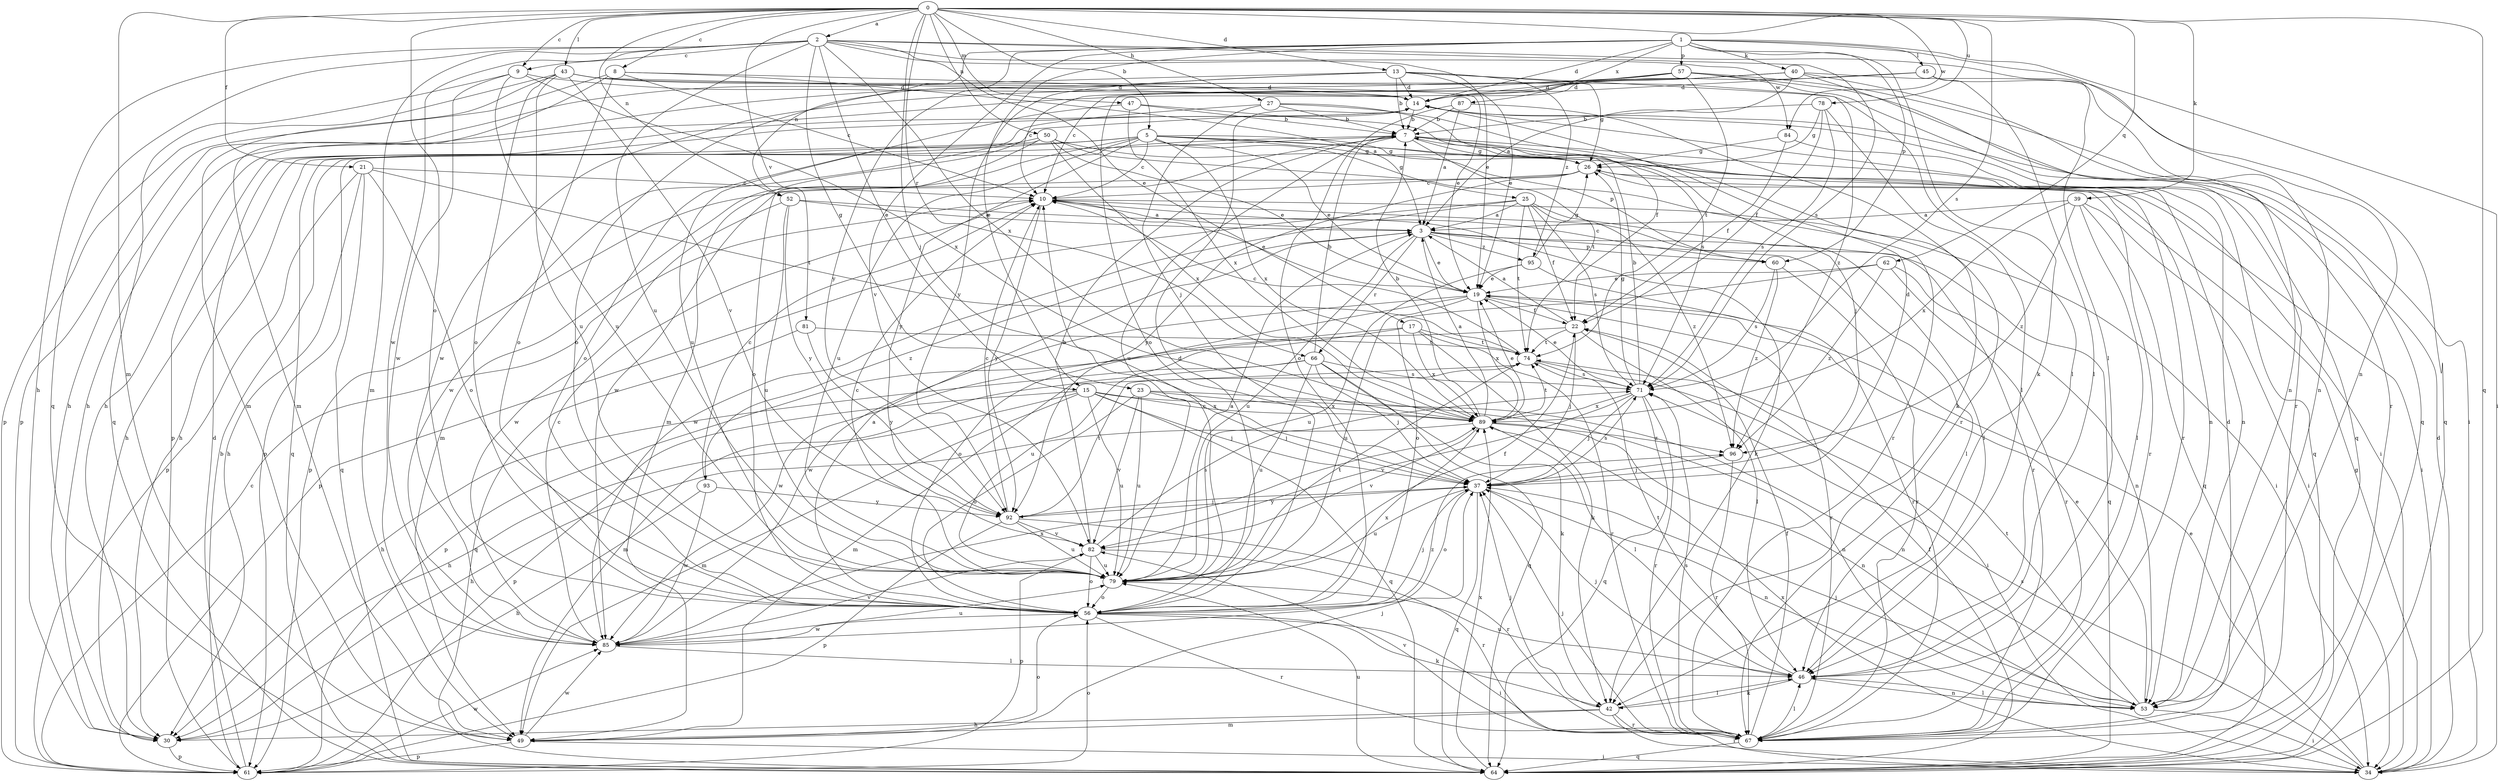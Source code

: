 strict digraph  {
0;
1;
2;
3;
5;
7;
8;
9;
10;
13;
14;
15;
17;
19;
21;
22;
23;
25;
26;
27;
30;
34;
37;
39;
40;
42;
43;
45;
46;
47;
49;
50;
52;
53;
56;
57;
60;
61;
62;
64;
66;
67;
71;
74;
78;
79;
81;
82;
84;
85;
87;
89;
92;
93;
95;
96;
0 -> 2  [label=a];
0 -> 5  [label=b];
0 -> 8  [label=c];
0 -> 9  [label=c];
0 -> 13  [label=d];
0 -> 21  [label=f];
0 -> 27  [label=h];
0 -> 37  [label=j];
0 -> 39  [label=k];
0 -> 43  [label=l];
0 -> 47  [label=m];
0 -> 49  [label=m];
0 -> 50  [label=n];
0 -> 52  [label=n];
0 -> 56  [label=o];
0 -> 62  [label=q];
0 -> 64  [label=q];
0 -> 66  [label=r];
0 -> 71  [label=s];
0 -> 78  [label=u];
0 -> 81  [label=v];
0 -> 84  [label=w];
1 -> 14  [label=d];
1 -> 15  [label=e];
1 -> 34  [label=i];
1 -> 40  [label=k];
1 -> 42  [label=k];
1 -> 45  [label=l];
1 -> 52  [label=n];
1 -> 53  [label=n];
1 -> 57  [label=p];
1 -> 60  [label=p];
1 -> 82  [label=v];
1 -> 87  [label=x];
1 -> 92  [label=y];
2 -> 9  [label=c];
2 -> 15  [label=e];
2 -> 17  [label=e];
2 -> 19  [label=e];
2 -> 23  [label=g];
2 -> 30  [label=h];
2 -> 46  [label=l];
2 -> 49  [label=m];
2 -> 64  [label=q];
2 -> 71  [label=s];
2 -> 79  [label=u];
2 -> 84  [label=w];
2 -> 85  [label=w];
2 -> 89  [label=x];
3 -> 19  [label=e];
3 -> 46  [label=l];
3 -> 60  [label=p];
3 -> 64  [label=q];
3 -> 66  [label=r];
3 -> 79  [label=u];
3 -> 93  [label=z];
3 -> 95  [label=z];
5 -> 10  [label=c];
5 -> 19  [label=e];
5 -> 25  [label=g];
5 -> 26  [label=g];
5 -> 30  [label=h];
5 -> 34  [label=i];
5 -> 49  [label=m];
5 -> 53  [label=n];
5 -> 60  [label=p];
5 -> 64  [label=q];
5 -> 79  [label=u];
5 -> 89  [label=x];
5 -> 92  [label=y];
7 -> 26  [label=g];
7 -> 37  [label=j];
7 -> 53  [label=n];
7 -> 61  [label=p];
7 -> 67  [label=r];
7 -> 74  [label=t];
7 -> 79  [label=u];
7 -> 85  [label=w];
8 -> 3  [label=a];
8 -> 10  [label=c];
8 -> 14  [label=d];
8 -> 49  [label=m];
8 -> 56  [label=o];
8 -> 61  [label=p];
9 -> 14  [label=d];
9 -> 64  [label=q];
9 -> 79  [label=u];
9 -> 85  [label=w];
9 -> 89  [label=x];
10 -> 3  [label=a];
10 -> 19  [label=e];
10 -> 34  [label=i];
10 -> 67  [label=r];
10 -> 92  [label=y];
13 -> 7  [label=b];
13 -> 14  [label=d];
13 -> 19  [label=e];
13 -> 26  [label=g];
13 -> 30  [label=h];
13 -> 56  [label=o];
13 -> 92  [label=y];
13 -> 95  [label=z];
13 -> 96  [label=z];
14 -> 7  [label=b];
14 -> 49  [label=m];
14 -> 61  [label=p];
14 -> 64  [label=q];
15 -> 30  [label=h];
15 -> 37  [label=j];
15 -> 49  [label=m];
15 -> 53  [label=n];
15 -> 61  [label=p];
15 -> 64  [label=q];
15 -> 79  [label=u];
15 -> 89  [label=x];
17 -> 42  [label=k];
17 -> 67  [label=r];
17 -> 74  [label=t];
17 -> 79  [label=u];
17 -> 85  [label=w];
17 -> 89  [label=x];
19 -> 22  [label=f];
19 -> 56  [label=o];
19 -> 67  [label=r];
19 -> 79  [label=u];
19 -> 85  [label=w];
19 -> 89  [label=x];
21 -> 10  [label=c];
21 -> 30  [label=h];
21 -> 56  [label=o];
21 -> 61  [label=p];
21 -> 64  [label=q];
21 -> 74  [label=t];
22 -> 3  [label=a];
22 -> 37  [label=j];
22 -> 46  [label=l];
22 -> 61  [label=p];
22 -> 74  [label=t];
23 -> 37  [label=j];
23 -> 53  [label=n];
23 -> 56  [label=o];
23 -> 79  [label=u];
23 -> 82  [label=v];
23 -> 89  [label=x];
25 -> 3  [label=a];
25 -> 22  [label=f];
25 -> 46  [label=l];
25 -> 61  [label=p];
25 -> 71  [label=s];
25 -> 74  [label=t];
25 -> 85  [label=w];
25 -> 96  [label=z];
26 -> 10  [label=c];
26 -> 34  [label=i];
26 -> 61  [label=p];
26 -> 67  [label=r];
26 -> 92  [label=y];
27 -> 7  [label=b];
27 -> 22  [label=f];
27 -> 37  [label=j];
27 -> 56  [label=o];
27 -> 67  [label=r];
30 -> 61  [label=p];
34 -> 14  [label=d];
34 -> 19  [label=e];
34 -> 26  [label=g];
34 -> 71  [label=s];
34 -> 89  [label=x];
37 -> 14  [label=d];
37 -> 53  [label=n];
37 -> 56  [label=o];
37 -> 64  [label=q];
37 -> 71  [label=s];
37 -> 79  [label=u];
37 -> 92  [label=y];
39 -> 3  [label=a];
39 -> 34  [label=i];
39 -> 46  [label=l];
39 -> 64  [label=q];
39 -> 89  [label=x];
39 -> 96  [label=z];
40 -> 3  [label=a];
40 -> 10  [label=c];
40 -> 14  [label=d];
40 -> 53  [label=n];
40 -> 56  [label=o];
40 -> 64  [label=q];
40 -> 67  [label=r];
42 -> 30  [label=h];
42 -> 34  [label=i];
42 -> 37  [label=j];
42 -> 46  [label=l];
42 -> 49  [label=m];
42 -> 67  [label=r];
43 -> 14  [label=d];
43 -> 19  [label=e];
43 -> 46  [label=l];
43 -> 49  [label=m];
43 -> 56  [label=o];
43 -> 61  [label=p];
43 -> 79  [label=u];
43 -> 82  [label=v];
45 -> 14  [label=d];
45 -> 30  [label=h];
45 -> 46  [label=l];
45 -> 64  [label=q];
46 -> 37  [label=j];
46 -> 42  [label=k];
46 -> 53  [label=n];
46 -> 74  [label=t];
46 -> 79  [label=u];
47 -> 7  [label=b];
47 -> 71  [label=s];
47 -> 79  [label=u];
47 -> 89  [label=x];
49 -> 34  [label=i];
49 -> 37  [label=j];
49 -> 56  [label=o];
49 -> 61  [label=p];
49 -> 85  [label=w];
50 -> 19  [label=e];
50 -> 26  [label=g];
50 -> 30  [label=h];
50 -> 56  [label=o];
50 -> 67  [label=r];
50 -> 85  [label=w];
50 -> 89  [label=x];
52 -> 3  [label=a];
52 -> 42  [label=k];
52 -> 79  [label=u];
52 -> 85  [label=w];
52 -> 92  [label=y];
53 -> 19  [label=e];
53 -> 34  [label=i];
53 -> 37  [label=j];
53 -> 46  [label=l];
53 -> 74  [label=t];
56 -> 3  [label=a];
56 -> 10  [label=c];
56 -> 14  [label=d];
56 -> 34  [label=i];
56 -> 37  [label=j];
56 -> 42  [label=k];
56 -> 67  [label=r];
56 -> 85  [label=w];
56 -> 89  [label=x];
57 -> 10  [label=c];
57 -> 14  [label=d];
57 -> 30  [label=h];
57 -> 34  [label=i];
57 -> 53  [label=n];
57 -> 67  [label=r];
57 -> 74  [label=t];
57 -> 85  [label=w];
60 -> 10  [label=c];
60 -> 67  [label=r];
60 -> 71  [label=s];
60 -> 96  [label=z];
61 -> 7  [label=b];
61 -> 10  [label=c];
61 -> 14  [label=d];
61 -> 56  [label=o];
61 -> 85  [label=w];
62 -> 19  [label=e];
62 -> 53  [label=n];
62 -> 56  [label=o];
62 -> 67  [label=r];
62 -> 96  [label=z];
64 -> 22  [label=f];
64 -> 79  [label=u];
64 -> 89  [label=x];
66 -> 7  [label=b];
66 -> 30  [label=h];
66 -> 37  [label=j];
66 -> 42  [label=k];
66 -> 49  [label=m];
66 -> 64  [label=q];
66 -> 71  [label=s];
66 -> 79  [label=u];
67 -> 14  [label=d];
67 -> 22  [label=f];
67 -> 37  [label=j];
67 -> 46  [label=l];
67 -> 64  [label=q];
67 -> 71  [label=s];
67 -> 82  [label=v];
71 -> 7  [label=b];
71 -> 19  [label=e];
71 -> 26  [label=g];
71 -> 37  [label=j];
71 -> 64  [label=q];
71 -> 67  [label=r];
71 -> 82  [label=v];
71 -> 89  [label=x];
74 -> 10  [label=c];
74 -> 34  [label=i];
74 -> 49  [label=m];
74 -> 71  [label=s];
78 -> 7  [label=b];
78 -> 22  [label=f];
78 -> 26  [label=g];
78 -> 46  [label=l];
78 -> 71  [label=s];
79 -> 3  [label=a];
79 -> 10  [label=c];
79 -> 22  [label=f];
79 -> 56  [label=o];
79 -> 74  [label=t];
81 -> 64  [label=q];
81 -> 74  [label=t];
81 -> 92  [label=y];
82 -> 7  [label=b];
82 -> 56  [label=o];
82 -> 61  [label=p];
82 -> 67  [label=r];
82 -> 71  [label=s];
82 -> 79  [label=u];
84 -> 22  [label=f];
84 -> 26  [label=g];
84 -> 64  [label=q];
85 -> 10  [label=c];
85 -> 46  [label=l];
85 -> 79  [label=u];
85 -> 82  [label=v];
85 -> 89  [label=x];
85 -> 96  [label=z];
87 -> 3  [label=a];
87 -> 7  [label=b];
87 -> 42  [label=k];
87 -> 56  [label=o];
89 -> 3  [label=a];
89 -> 7  [label=b];
89 -> 19  [label=e];
89 -> 30  [label=h];
89 -> 46  [label=l];
89 -> 53  [label=n];
89 -> 74  [label=t];
89 -> 82  [label=v];
89 -> 96  [label=z];
92 -> 10  [label=c];
92 -> 37  [label=j];
92 -> 61  [label=p];
92 -> 67  [label=r];
92 -> 74  [label=t];
92 -> 79  [label=u];
92 -> 82  [label=v];
93 -> 10  [label=c];
93 -> 30  [label=h];
93 -> 85  [label=w];
93 -> 92  [label=y];
95 -> 19  [label=e];
95 -> 26  [label=g];
95 -> 67  [label=r];
95 -> 79  [label=u];
96 -> 37  [label=j];
96 -> 67  [label=r];
}

